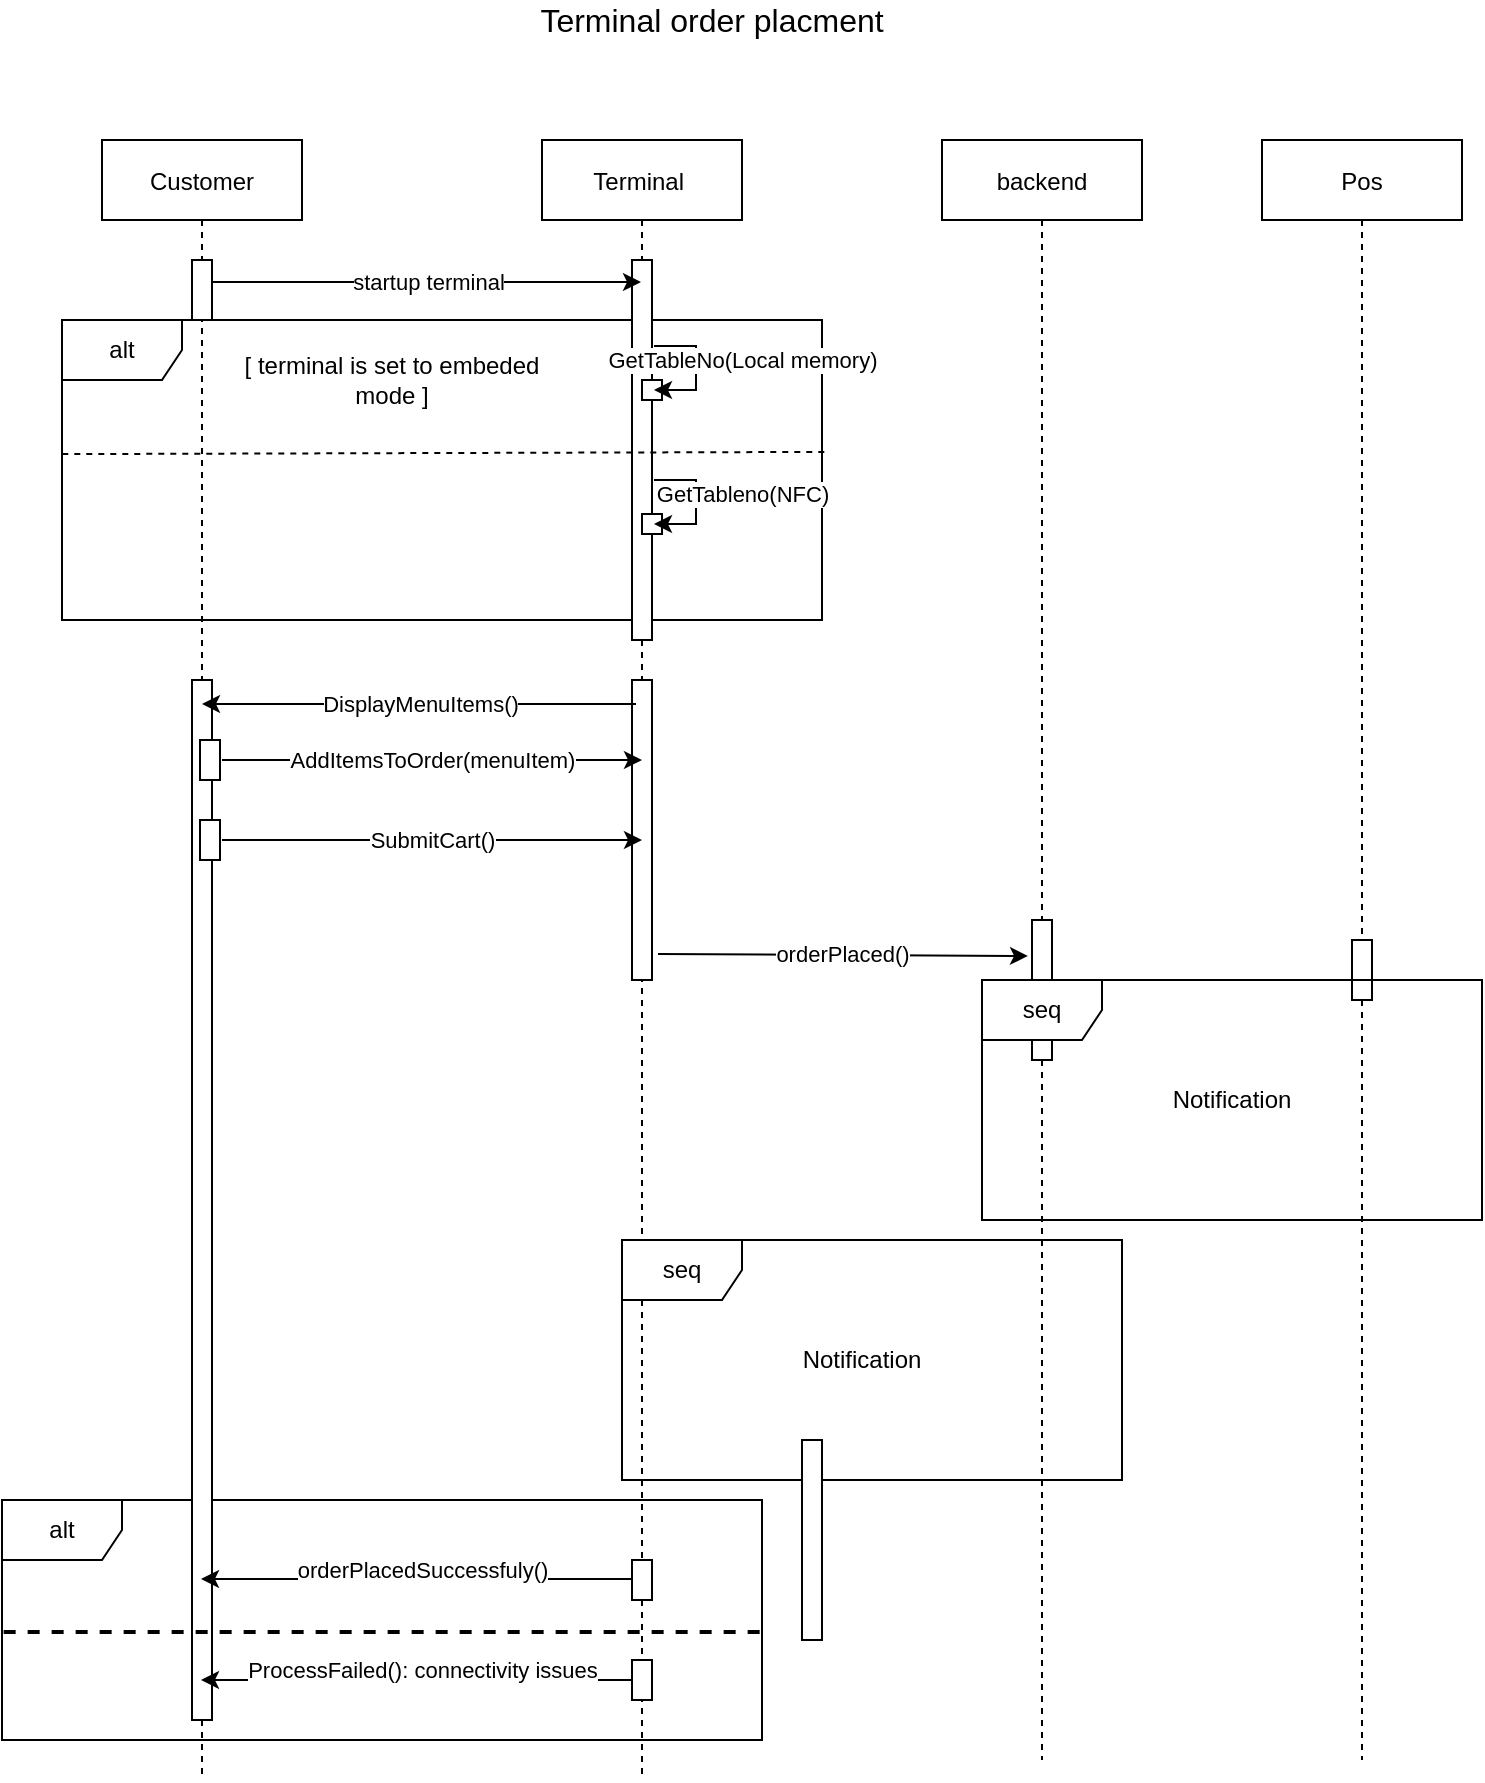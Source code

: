 <mxfile version="13.9.2" type="device"><diagram id="kgpKYQtTHZ0yAKxKKP6v" name="Page-1"><mxGraphModel dx="1422" dy="737" grid="1" gridSize="10" guides="1" tooltips="1" connect="1" arrows="1" fold="1" page="1" pageScale="1" pageWidth="850" pageHeight="1100" math="0" shadow="0"><root><mxCell id="0"/><mxCell id="1" parent="0"/><mxCell id="rB86brqSLvHJsoZtv_jl-41" value="alt" style="shape=umlFrame;whiteSpace=wrap;html=1;" vertex="1" parent="1"><mxGeometry x="70" y="760" width="380" height="120" as="geometry"/></mxCell><mxCell id="rB86brqSLvHJsoZtv_jl-6" value="alt" style="shape=umlFrame;whiteSpace=wrap;html=1;" vertex="1" parent="1"><mxGeometry x="100" y="170" width="380" height="150" as="geometry"/></mxCell><mxCell id="3nuBFxr9cyL0pnOWT2aG-1" value="Customer" style="shape=umlLifeline;perimeter=lifelinePerimeter;container=1;collapsible=0;recursiveResize=0;rounded=0;shadow=0;strokeWidth=1;" parent="1" vertex="1"><mxGeometry x="120" y="80" width="100" height="820" as="geometry"/></mxCell><mxCell id="rB86brqSLvHJsoZtv_jl-3" value="" style="html=1;points=[];perimeter=orthogonalPerimeter;" vertex="1" parent="3nuBFxr9cyL0pnOWT2aG-1"><mxGeometry x="45" y="60" width="10" height="30" as="geometry"/></mxCell><mxCell id="rB86brqSLvHJsoZtv_jl-21" value="" style="html=1;points=[];perimeter=orthogonalPerimeter;" vertex="1" parent="3nuBFxr9cyL0pnOWT2aG-1"><mxGeometry x="45" y="270" width="10" height="520" as="geometry"/></mxCell><mxCell id="rB86brqSLvHJsoZtv_jl-25" value="" style="html=1;points=[];perimeter=orthogonalPerimeter;" vertex="1" parent="3nuBFxr9cyL0pnOWT2aG-1"><mxGeometry x="49" y="300" width="10" height="20" as="geometry"/></mxCell><mxCell id="rB86brqSLvHJsoZtv_jl-27" value="" style="html=1;points=[];perimeter=orthogonalPerimeter;" vertex="1" parent="3nuBFxr9cyL0pnOWT2aG-1"><mxGeometry x="49" y="340" width="10" height="20" as="geometry"/></mxCell><mxCell id="3nuBFxr9cyL0pnOWT2aG-5" value="Terminal " style="shape=umlLifeline;perimeter=lifelinePerimeter;container=1;collapsible=0;recursiveResize=0;rounded=0;shadow=0;strokeWidth=1;" parent="1" vertex="1"><mxGeometry x="340" y="80" width="100" height="820" as="geometry"/></mxCell><mxCell id="rB86brqSLvHJsoZtv_jl-2" value="" style="html=1;points=[];perimeter=orthogonalPerimeter;" vertex="1" parent="3nuBFxr9cyL0pnOWT2aG-5"><mxGeometry x="45" y="60" width="10" height="190" as="geometry"/></mxCell><mxCell id="rB86brqSLvHJsoZtv_jl-5" value="" style="html=1;points=[];perimeter=orthogonalPerimeter;" vertex="1" parent="3nuBFxr9cyL0pnOWT2aG-5"><mxGeometry x="50" y="120" width="10" height="10" as="geometry"/></mxCell><mxCell id="rB86brqSLvHJsoZtv_jl-8" value="GetTableNo(Local memory)" style="endArrow=classic;html=1;entryX=0.9;entryY=1.1;entryDx=0;entryDy=0;entryPerimeter=0;rounded=0;" edge="1" parent="3nuBFxr9cyL0pnOWT2aG-5"><mxGeometry x="-0.344" y="-24" width="50" height="50" relative="1" as="geometry"><mxPoint x="56" y="103" as="sourcePoint"/><mxPoint x="56" y="125" as="targetPoint"/><Array as="points"><mxPoint x="77" y="103"/><mxPoint x="77" y="125"/></Array><mxPoint x="47" y="7" as="offset"/></mxGeometry></mxCell><mxCell id="rB86brqSLvHJsoZtv_jl-26" value="" style="html=1;points=[];perimeter=orthogonalPerimeter;" vertex="1" parent="3nuBFxr9cyL0pnOWT2aG-5"><mxGeometry x="45" y="270" width="10" height="150" as="geometry"/></mxCell><mxCell id="rB86brqSLvHJsoZtv_jl-45" value="" style="html=1;points=[];perimeter=orthogonalPerimeter;" vertex="1" parent="3nuBFxr9cyL0pnOWT2aG-5"><mxGeometry x="45" y="760" width="10" height="20" as="geometry"/></mxCell><mxCell id="rB86brqSLvHJsoZtv_jl-4" value="startup terminal" style="endArrow=classic;html=1;exitX=1;exitY=0.367;exitDx=0;exitDy=0;exitPerimeter=0;" edge="1" parent="1" source="rB86brqSLvHJsoZtv_jl-3" target="3nuBFxr9cyL0pnOWT2aG-5"><mxGeometry width="50" height="50" relative="1" as="geometry"><mxPoint x="170" y="150" as="sourcePoint"/><mxPoint x="280" y="130" as="targetPoint"/></mxGeometry></mxCell><mxCell id="rB86brqSLvHJsoZtv_jl-10" value="[ terminal is set to embeded mode ]" style="text;html=1;strokeColor=none;fillColor=none;align=center;verticalAlign=middle;whiteSpace=wrap;rounded=0;" vertex="1" parent="1"><mxGeometry x="190" y="190" width="150" height="20" as="geometry"/></mxCell><mxCell id="rB86brqSLvHJsoZtv_jl-7" value="" style="endArrow=none;dashed=1;html=1;exitX=-0.005;exitY=0.387;exitDx=0;exitDy=0;exitPerimeter=0;entryX=1.008;entryY=0.533;entryDx=0;entryDy=0;entryPerimeter=0;" edge="1" parent="1"><mxGeometry width="50" height="50" relative="1" as="geometry"><mxPoint x="100.15" y="237.05" as="sourcePoint"/><mxPoint x="483.04" y="235.95" as="targetPoint"/></mxGeometry></mxCell><mxCell id="rB86brqSLvHJsoZtv_jl-14" value="" style="html=1;points=[];perimeter=orthogonalPerimeter;" vertex="1" parent="1"><mxGeometry x="390" y="267" width="10" height="10" as="geometry"/></mxCell><mxCell id="rB86brqSLvHJsoZtv_jl-15" value="GetTableno(NFC)" style="endArrow=classic;html=1;entryX=0.9;entryY=1.1;entryDx=0;entryDy=0;entryPerimeter=0;rounded=0;" edge="1" parent="1"><mxGeometry x="-0.344" y="-24" width="50" height="50" relative="1" as="geometry"><mxPoint x="396" y="250" as="sourcePoint"/><mxPoint x="396" y="272" as="targetPoint"/><Array as="points"><mxPoint x="417" y="250"/><mxPoint x="417" y="272"/></Array><mxPoint x="47" y="7" as="offset"/></mxGeometry></mxCell><mxCell id="rB86brqSLvHJsoZtv_jl-16" value="DisplayMenuItems()" style="endArrow=classic;html=1;exitX=0.2;exitY=0.08;exitDx=0;exitDy=0;exitPerimeter=0;" edge="1" parent="1" source="rB86brqSLvHJsoZtv_jl-26" target="3nuBFxr9cyL0pnOWT2aG-1"><mxGeometry width="50" height="50" relative="1" as="geometry"><mxPoint x="380" y="359" as="sourcePoint"/><mxPoint x="330" y="420" as="targetPoint"/><Array as="points"/></mxGeometry></mxCell><mxCell id="rB86brqSLvHJsoZtv_jl-17" value="backend" style="shape=umlLifeline;perimeter=lifelinePerimeter;container=1;collapsible=0;recursiveResize=0;rounded=0;shadow=0;strokeWidth=1;" vertex="1" parent="1"><mxGeometry x="540" y="80" width="100" height="810" as="geometry"/></mxCell><mxCell id="rB86brqSLvHJsoZtv_jl-18" value="" style="html=1;points=[];perimeter=orthogonalPerimeter;" vertex="1" parent="rB86brqSLvHJsoZtv_jl-17"><mxGeometry x="45" y="390" width="10" height="70" as="geometry"/></mxCell><mxCell id="rB86brqSLvHJsoZtv_jl-19" value="AddItemsToOrder(menuItem)" style="endArrow=classic;html=1;entryX=0.495;entryY=0.607;entryDx=0;entryDy=0;entryPerimeter=0;" edge="1" parent="1"><mxGeometry width="50" height="50" relative="1" as="geometry"><mxPoint x="180" y="390" as="sourcePoint"/><mxPoint x="390" y="390" as="targetPoint"/><Array as="points"><mxPoint x="270" y="390"/></Array></mxGeometry></mxCell><mxCell id="rB86brqSLvHJsoZtv_jl-28" value="SubmitCart()" style="endArrow=classic;html=1;entryX=0.495;entryY=0.607;entryDx=0;entryDy=0;entryPerimeter=0;" edge="1" parent="1"><mxGeometry width="50" height="50" relative="1" as="geometry"><mxPoint x="180" y="430" as="sourcePoint"/><mxPoint x="390" y="430" as="targetPoint"/><Array as="points"><mxPoint x="270" y="430"/></Array></mxGeometry></mxCell><mxCell id="rB86brqSLvHJsoZtv_jl-29" value="orderPlaced()" style="endArrow=classic;html=1;entryX=-0.2;entryY=0.257;entryDx=0;entryDy=0;entryPerimeter=0;exitX=1.3;exitY=0.913;exitDx=0;exitDy=0;exitPerimeter=0;" edge="1" parent="1" source="rB86brqSLvHJsoZtv_jl-26" target="rB86brqSLvHJsoZtv_jl-18"><mxGeometry width="50" height="50" relative="1" as="geometry"><mxPoint x="400" y="485" as="sourcePoint"/><mxPoint x="520" y="490" as="targetPoint"/></mxGeometry></mxCell><mxCell id="rB86brqSLvHJsoZtv_jl-30" value="Pos" style="shape=umlLifeline;perimeter=lifelinePerimeter;container=1;collapsible=0;recursiveResize=0;rounded=0;shadow=0;strokeWidth=1;" vertex="1" parent="1"><mxGeometry x="700" y="80" width="100" height="810" as="geometry"/></mxCell><mxCell id="rB86brqSLvHJsoZtv_jl-31" value="" style="html=1;points=[];perimeter=orthogonalPerimeter;" vertex="1" parent="rB86brqSLvHJsoZtv_jl-30"><mxGeometry x="45" y="400" width="10" height="30" as="geometry"/></mxCell><mxCell id="rB86brqSLvHJsoZtv_jl-34" value="seq" style="shape=umlFrame;whiteSpace=wrap;html=1;" vertex="1" parent="1"><mxGeometry x="560" y="500" width="250" height="120" as="geometry"/></mxCell><mxCell id="rB86brqSLvHJsoZtv_jl-35" value="Notification" style="text;html=1;strokeColor=none;fillColor=none;align=center;verticalAlign=middle;whiteSpace=wrap;rounded=0;" vertex="1" parent="1"><mxGeometry x="665" y="550" width="40" height="20" as="geometry"/></mxCell><mxCell id="rB86brqSLvHJsoZtv_jl-36" value="seq" style="shape=umlFrame;whiteSpace=wrap;html=1;" vertex="1" parent="1"><mxGeometry x="380" y="630" width="250" height="120" as="geometry"/></mxCell><mxCell id="rB86brqSLvHJsoZtv_jl-37" value="Notification" style="text;html=1;strokeColor=none;fillColor=none;align=center;verticalAlign=middle;whiteSpace=wrap;rounded=0;" vertex="1" parent="1"><mxGeometry x="480" y="680" width="40" height="20" as="geometry"/></mxCell><mxCell id="rB86brqSLvHJsoZtv_jl-39" value="" style="endArrow=classic;html=1;exitX=0;exitY=0.75;exitDx=0;exitDy=0;exitPerimeter=0;" edge="1" parent="1"><mxGeometry width="50" height="50" relative="1" as="geometry"><mxPoint x="385" y="799.5" as="sourcePoint"/><mxPoint x="169.5" y="799.5" as="targetPoint"/></mxGeometry></mxCell><mxCell id="rB86brqSLvHJsoZtv_jl-40" value="orderPlacedSuccessfuly()" style="edgeLabel;html=1;align=center;verticalAlign=middle;resizable=0;points=[];" vertex="1" connectable="0" parent="rB86brqSLvHJsoZtv_jl-39"><mxGeometry x="-0.295" relative="1" as="geometry"><mxPoint x="-29" y="-5" as="offset"/></mxGeometry></mxCell><mxCell id="rB86brqSLvHJsoZtv_jl-38" value="" style="html=1;points=[];perimeter=orthogonalPerimeter;" vertex="1" parent="1"><mxGeometry x="470" y="730" width="10" height="100" as="geometry"/></mxCell><mxCell id="rB86brqSLvHJsoZtv_jl-42" value="" style="html=1;points=[];perimeter=orthogonalPerimeter;" vertex="1" parent="1"><mxGeometry x="385" y="790" width="10" height="20" as="geometry"/></mxCell><mxCell id="rB86brqSLvHJsoZtv_jl-44" value="" style="endArrow=none;dashed=1;html=1;strokeWidth=2;entryX=0.997;entryY=0.55;entryDx=0;entryDy=0;entryPerimeter=0;exitX=-0.011;exitY=0.55;exitDx=0;exitDy=0;exitPerimeter=0;" edge="1" parent="1"><mxGeometry width="50" height="50" relative="1" as="geometry"><mxPoint x="70.82" y="826" as="sourcePoint"/><mxPoint x="453.86" y="826" as="targetPoint"/></mxGeometry></mxCell><mxCell id="rB86brqSLvHJsoZtv_jl-47" value="" style="endArrow=classic;html=1;exitX=0;exitY=0.75;exitDx=0;exitDy=0;exitPerimeter=0;" edge="1" parent="1"><mxGeometry width="50" height="50" relative="1" as="geometry"><mxPoint x="385" y="850" as="sourcePoint"/><mxPoint x="169.5" y="850" as="targetPoint"/></mxGeometry></mxCell><mxCell id="rB86brqSLvHJsoZtv_jl-48" value="ProcessFailed(): connectivity issues" style="edgeLabel;html=1;align=center;verticalAlign=middle;resizable=0;points=[];" vertex="1" connectable="0" parent="rB86brqSLvHJsoZtv_jl-47"><mxGeometry x="-0.295" relative="1" as="geometry"><mxPoint x="-29" y="-5" as="offset"/></mxGeometry></mxCell><mxCell id="rB86brqSLvHJsoZtv_jl-49" value="Terminal order placment" style="text;html=1;strokeColor=none;fillColor=none;align=center;verticalAlign=middle;whiteSpace=wrap;rounded=0;dashed=1;fontSize=16;" vertex="1" parent="1"><mxGeometry x="315" y="10" width="220" height="20" as="geometry"/></mxCell></root></mxGraphModel></diagram></mxfile>